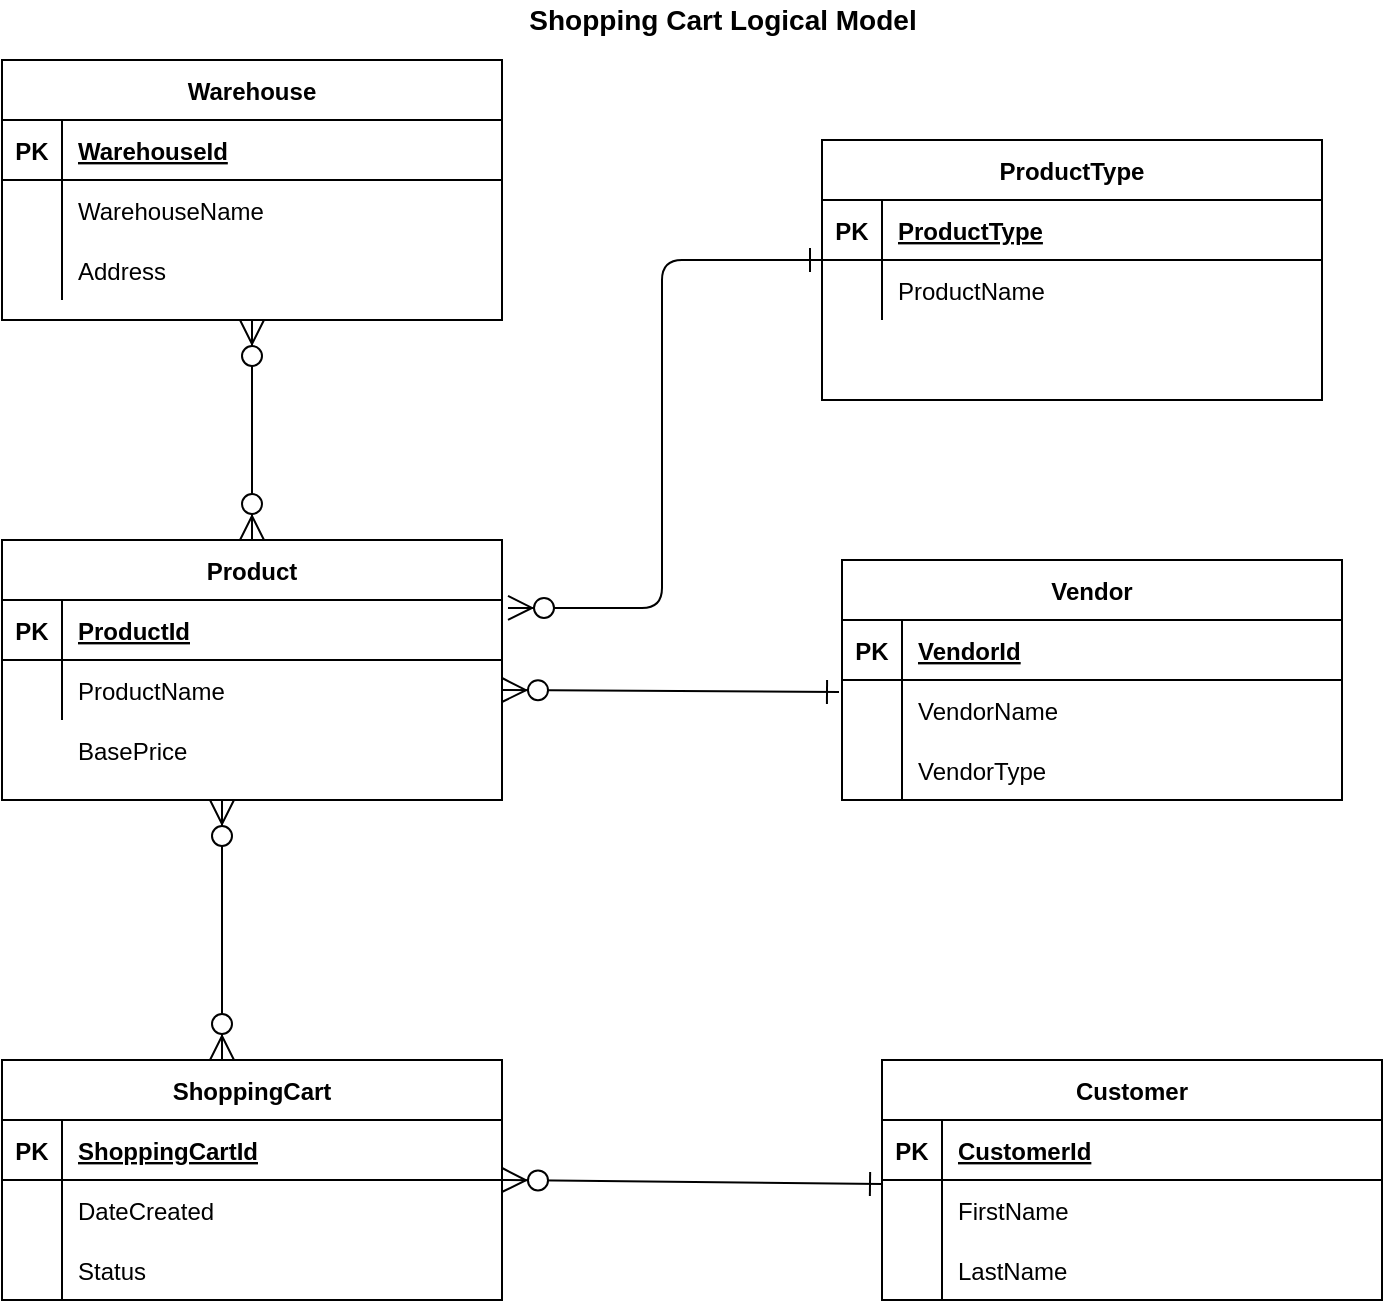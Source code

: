 <mxfile version="13.7.8" type="github"><diagram id="R2lEEEUBdFMjLlhIrx00" name="Page-1"><mxGraphModel dx="1248" dy="568" grid="1" gridSize="10" guides="1" tooltips="1" connect="1" arrows="1" fold="1" page="1" pageScale="1" pageWidth="850" pageHeight="1100" math="0" shadow="0" extFonts="Permanent Marker^https://fonts.googleapis.com/css?family=Permanent+Marker"><root><mxCell id="0"/><mxCell id="1" parent="0"/><mxCell id="C-vyLk0tnHw3VtMMgP7b-1" value="" style="endArrow=ERzeroToMany;startArrow=ERzeroToMany;endFill=1;startFill=1;endSize=10;startSize=10;exitX=0.5;exitY=0;exitDx=0;exitDy=0;" parent="1" source="C-vyLk0tnHw3VtMMgP7b-23" edge="1"><mxGeometry width="100" height="100" relative="1" as="geometry"><mxPoint x="340" y="720" as="sourcePoint"/><mxPoint x="185" y="180" as="targetPoint"/></mxGeometry></mxCell><mxCell id="DKMkopNl-65fICYcnyJk-2" value="BasePrice" style="shape=partialRectangle;overflow=hidden;connectable=0;fillColor=none;top=0;left=0;bottom=0;right=0;align=left;spacingLeft=6;" parent="1" vertex="1"><mxGeometry x="90" y="380" width="220" height="30" as="geometry"/></mxCell><mxCell id="C-vyLk0tnHw3VtMMgP7b-13" value="Warehouse" style="shape=table;startSize=30;container=1;collapsible=1;childLayout=tableLayout;fixedRows=1;rowLines=0;fontStyle=1;align=center;resizeLast=1;" parent="1" vertex="1"><mxGeometry x="60" y="50" width="250" height="130" as="geometry"/></mxCell><mxCell id="C-vyLk0tnHw3VtMMgP7b-14" value="" style="shape=partialRectangle;collapsible=0;dropTarget=0;pointerEvents=0;fillColor=none;points=[[0,0.5],[1,0.5]];portConstraint=eastwest;top=0;left=0;right=0;bottom=1;" parent="C-vyLk0tnHw3VtMMgP7b-13" vertex="1"><mxGeometry y="30" width="250" height="30" as="geometry"/></mxCell><mxCell id="C-vyLk0tnHw3VtMMgP7b-15" value="PK" style="shape=partialRectangle;overflow=hidden;connectable=0;fillColor=none;top=0;left=0;bottom=0;right=0;fontStyle=1;" parent="C-vyLk0tnHw3VtMMgP7b-14" vertex="1"><mxGeometry width="30" height="30" as="geometry"/></mxCell><mxCell id="C-vyLk0tnHw3VtMMgP7b-16" value="WarehouseId" style="shape=partialRectangle;overflow=hidden;connectable=0;fillColor=none;top=0;left=0;bottom=0;right=0;align=left;spacingLeft=6;fontStyle=5;" parent="C-vyLk0tnHw3VtMMgP7b-14" vertex="1"><mxGeometry x="30" width="220" height="30" as="geometry"/></mxCell><mxCell id="C-vyLk0tnHw3VtMMgP7b-17" value="" style="shape=partialRectangle;collapsible=0;dropTarget=0;pointerEvents=0;fillColor=none;points=[[0,0.5],[1,0.5]];portConstraint=eastwest;top=0;left=0;right=0;bottom=0;" parent="C-vyLk0tnHw3VtMMgP7b-13" vertex="1"><mxGeometry y="60" width="250" height="30" as="geometry"/></mxCell><mxCell id="C-vyLk0tnHw3VtMMgP7b-18" value="" style="shape=partialRectangle;overflow=hidden;connectable=0;fillColor=none;top=0;left=0;bottom=0;right=0;" parent="C-vyLk0tnHw3VtMMgP7b-17" vertex="1"><mxGeometry width="30" height="30" as="geometry"/></mxCell><mxCell id="C-vyLk0tnHw3VtMMgP7b-19" value="WarehouseName" style="shape=partialRectangle;overflow=hidden;connectable=0;fillColor=none;top=0;left=0;bottom=0;right=0;align=left;spacingLeft=6;" parent="C-vyLk0tnHw3VtMMgP7b-17" vertex="1"><mxGeometry x="30" width="220" height="30" as="geometry"/></mxCell><mxCell id="C-vyLk0tnHw3VtMMgP7b-20" value="" style="shape=partialRectangle;collapsible=0;dropTarget=0;pointerEvents=0;fillColor=none;points=[[0,0.5],[1,0.5]];portConstraint=eastwest;top=0;left=0;right=0;bottom=0;" parent="C-vyLk0tnHw3VtMMgP7b-13" vertex="1"><mxGeometry y="90" width="250" height="30" as="geometry"/></mxCell><mxCell id="C-vyLk0tnHw3VtMMgP7b-21" value="" style="shape=partialRectangle;overflow=hidden;connectable=0;fillColor=none;top=0;left=0;bottom=0;right=0;" parent="C-vyLk0tnHw3VtMMgP7b-20" vertex="1"><mxGeometry width="30" height="30" as="geometry"/></mxCell><mxCell id="C-vyLk0tnHw3VtMMgP7b-22" value="Address" style="shape=partialRectangle;overflow=hidden;connectable=0;fillColor=none;top=0;left=0;bottom=0;right=0;align=left;spacingLeft=6;" parent="C-vyLk0tnHw3VtMMgP7b-20" vertex="1"><mxGeometry x="30" width="220" height="30" as="geometry"/></mxCell><mxCell id="C-vyLk0tnHw3VtMMgP7b-23" value="Product" style="shape=table;startSize=30;container=1;collapsible=1;childLayout=tableLayout;fixedRows=1;rowLines=0;fontStyle=1;align=center;resizeLast=1;" parent="1" vertex="1"><mxGeometry x="60" y="290" width="250" height="130" as="geometry"/></mxCell><mxCell id="C-vyLk0tnHw3VtMMgP7b-24" value="" style="shape=partialRectangle;collapsible=0;dropTarget=0;pointerEvents=0;fillColor=none;points=[[0,0.5],[1,0.5]];portConstraint=eastwest;top=0;left=0;right=0;bottom=1;" parent="C-vyLk0tnHw3VtMMgP7b-23" vertex="1"><mxGeometry y="30" width="250" height="30" as="geometry"/></mxCell><mxCell id="C-vyLk0tnHw3VtMMgP7b-25" value="PK" style="shape=partialRectangle;overflow=hidden;connectable=0;fillColor=none;top=0;left=0;bottom=0;right=0;fontStyle=1;" parent="C-vyLk0tnHw3VtMMgP7b-24" vertex="1"><mxGeometry width="30" height="30" as="geometry"/></mxCell><mxCell id="C-vyLk0tnHw3VtMMgP7b-26" value="ProductId" style="shape=partialRectangle;overflow=hidden;connectable=0;fillColor=none;top=0;left=0;bottom=0;right=0;align=left;spacingLeft=6;fontStyle=5;" parent="C-vyLk0tnHw3VtMMgP7b-24" vertex="1"><mxGeometry x="30" width="220" height="30" as="geometry"/></mxCell><mxCell id="C-vyLk0tnHw3VtMMgP7b-27" value="" style="shape=partialRectangle;collapsible=0;dropTarget=0;pointerEvents=0;fillColor=none;points=[[0,0.5],[1,0.5]];portConstraint=eastwest;top=0;left=0;right=0;bottom=0;" parent="C-vyLk0tnHw3VtMMgP7b-23" vertex="1"><mxGeometry y="60" width="250" height="30" as="geometry"/></mxCell><mxCell id="C-vyLk0tnHw3VtMMgP7b-28" value="" style="shape=partialRectangle;overflow=hidden;connectable=0;fillColor=none;top=0;left=0;bottom=0;right=0;" parent="C-vyLk0tnHw3VtMMgP7b-27" vertex="1"><mxGeometry width="30" height="30" as="geometry"/></mxCell><mxCell id="C-vyLk0tnHw3VtMMgP7b-29" value="ProductName" style="shape=partialRectangle;overflow=hidden;connectable=0;fillColor=none;top=0;left=0;bottom=0;right=0;align=left;spacingLeft=6;" parent="C-vyLk0tnHw3VtMMgP7b-27" vertex="1"><mxGeometry x="30" width="220" height="30" as="geometry"/></mxCell><mxCell id="C-vyLk0tnHw3VtMMgP7b-2" value="Vendor" style="shape=table;startSize=30;container=1;collapsible=1;childLayout=tableLayout;fixedRows=1;rowLines=0;fontStyle=1;align=center;resizeLast=1;" parent="1" vertex="1"><mxGeometry x="480" y="300" width="250" height="120" as="geometry"/></mxCell><mxCell id="C-vyLk0tnHw3VtMMgP7b-3" value="" style="shape=partialRectangle;collapsible=0;dropTarget=0;pointerEvents=0;fillColor=none;points=[[0,0.5],[1,0.5]];portConstraint=eastwest;top=0;left=0;right=0;bottom=1;" parent="C-vyLk0tnHw3VtMMgP7b-2" vertex="1"><mxGeometry y="30" width="250" height="30" as="geometry"/></mxCell><mxCell id="C-vyLk0tnHw3VtMMgP7b-4" value="PK" style="shape=partialRectangle;overflow=hidden;connectable=0;fillColor=none;top=0;left=0;bottom=0;right=0;fontStyle=1;" parent="C-vyLk0tnHw3VtMMgP7b-3" vertex="1"><mxGeometry width="30" height="30" as="geometry"/></mxCell><mxCell id="C-vyLk0tnHw3VtMMgP7b-5" value="VendorId" style="shape=partialRectangle;overflow=hidden;connectable=0;fillColor=none;top=0;left=0;bottom=0;right=0;align=left;spacingLeft=6;fontStyle=5;" parent="C-vyLk0tnHw3VtMMgP7b-3" vertex="1"><mxGeometry x="30" width="220" height="30" as="geometry"/></mxCell><mxCell id="C-vyLk0tnHw3VtMMgP7b-6" value="" style="shape=partialRectangle;collapsible=0;dropTarget=0;pointerEvents=0;fillColor=none;points=[[0,0.5],[1,0.5]];portConstraint=eastwest;top=0;left=0;right=0;bottom=0;" parent="C-vyLk0tnHw3VtMMgP7b-2" vertex="1"><mxGeometry y="60" width="250" height="30" as="geometry"/></mxCell><mxCell id="C-vyLk0tnHw3VtMMgP7b-7" value="" style="shape=partialRectangle;overflow=hidden;connectable=0;fillColor=none;top=0;left=0;bottom=0;right=0;" parent="C-vyLk0tnHw3VtMMgP7b-6" vertex="1"><mxGeometry width="30" height="30" as="geometry"/></mxCell><mxCell id="C-vyLk0tnHw3VtMMgP7b-8" value="VendorName" style="shape=partialRectangle;overflow=hidden;connectable=0;fillColor=none;top=0;left=0;bottom=0;right=0;align=left;spacingLeft=6;" parent="C-vyLk0tnHw3VtMMgP7b-6" vertex="1"><mxGeometry x="30" width="220" height="30" as="geometry"/></mxCell><mxCell id="C-vyLk0tnHw3VtMMgP7b-9" value="" style="shape=partialRectangle;collapsible=0;dropTarget=0;pointerEvents=0;fillColor=none;points=[[0,0.5],[1,0.5]];portConstraint=eastwest;top=0;left=0;right=0;bottom=0;" parent="C-vyLk0tnHw3VtMMgP7b-2" vertex="1"><mxGeometry y="90" width="250" height="30" as="geometry"/></mxCell><mxCell id="C-vyLk0tnHw3VtMMgP7b-10" value="" style="shape=partialRectangle;overflow=hidden;connectable=0;fillColor=none;top=0;left=0;bottom=0;right=0;" parent="C-vyLk0tnHw3VtMMgP7b-9" vertex="1"><mxGeometry width="30" height="30" as="geometry"/></mxCell><mxCell id="C-vyLk0tnHw3VtMMgP7b-11" value="VendorType" style="shape=partialRectangle;overflow=hidden;connectable=0;fillColor=none;top=0;left=0;bottom=0;right=0;align=left;spacingLeft=6;" parent="C-vyLk0tnHw3VtMMgP7b-9" vertex="1"><mxGeometry x="30" width="220" height="30" as="geometry"/></mxCell><mxCell id="DKMkopNl-65fICYcnyJk-3" value="" style="endArrow=ERzeroToMany;html=1;entryX=1;entryY=0.5;entryDx=0;entryDy=0;exitX=-0.006;exitY=1.2;exitDx=0;exitDy=0;exitPerimeter=0;endSize=10;startSize=10;endFill=1;startArrow=ERone;startFill=0;" parent="1" source="C-vyLk0tnHw3VtMMgP7b-3" target="C-vyLk0tnHw3VtMMgP7b-27" edge="1"><mxGeometry width="50" height="50" relative="1" as="geometry"><mxPoint x="400" y="320" as="sourcePoint"/><mxPoint x="450" y="270" as="targetPoint"/></mxGeometry></mxCell><mxCell id="DKMkopNl-65fICYcnyJk-4" value="ProductType" style="shape=table;startSize=30;container=1;collapsible=1;childLayout=tableLayout;fixedRows=1;rowLines=0;fontStyle=1;align=center;resizeLast=1;" parent="1" vertex="1"><mxGeometry x="470" y="90" width="250" height="130" as="geometry"/></mxCell><mxCell id="DKMkopNl-65fICYcnyJk-5" value="" style="shape=partialRectangle;collapsible=0;dropTarget=0;pointerEvents=0;fillColor=none;points=[[0,0.5],[1,0.5]];portConstraint=eastwest;top=0;left=0;right=0;bottom=1;" parent="DKMkopNl-65fICYcnyJk-4" vertex="1"><mxGeometry y="30" width="250" height="30" as="geometry"/></mxCell><mxCell id="DKMkopNl-65fICYcnyJk-6" value="PK" style="shape=partialRectangle;overflow=hidden;connectable=0;fillColor=none;top=0;left=0;bottom=0;right=0;fontStyle=1;" parent="DKMkopNl-65fICYcnyJk-5" vertex="1"><mxGeometry width="30" height="30" as="geometry"/></mxCell><mxCell id="DKMkopNl-65fICYcnyJk-7" value="ProductType" style="shape=partialRectangle;overflow=hidden;connectable=0;fillColor=none;top=0;left=0;bottom=0;right=0;align=left;spacingLeft=6;fontStyle=5;" parent="DKMkopNl-65fICYcnyJk-5" vertex="1"><mxGeometry x="30" width="220" height="30" as="geometry"/></mxCell><mxCell id="DKMkopNl-65fICYcnyJk-8" value="" style="shape=partialRectangle;collapsible=0;dropTarget=0;pointerEvents=0;fillColor=none;points=[[0,0.5],[1,0.5]];portConstraint=eastwest;top=0;left=0;right=0;bottom=0;" parent="DKMkopNl-65fICYcnyJk-4" vertex="1"><mxGeometry y="60" width="250" height="30" as="geometry"/></mxCell><mxCell id="DKMkopNl-65fICYcnyJk-9" value="" style="shape=partialRectangle;overflow=hidden;connectable=0;fillColor=none;top=0;left=0;bottom=0;right=0;" parent="DKMkopNl-65fICYcnyJk-8" vertex="1"><mxGeometry width="30" height="30" as="geometry"/></mxCell><mxCell id="DKMkopNl-65fICYcnyJk-10" value="ProductName" style="shape=partialRectangle;overflow=hidden;connectable=0;fillColor=none;top=0;left=0;bottom=0;right=0;align=left;spacingLeft=6;" parent="DKMkopNl-65fICYcnyJk-8" vertex="1"><mxGeometry x="30" width="220" height="30" as="geometry"/></mxCell><mxCell id="DKMkopNl-65fICYcnyJk-11" value="" style="endArrow=ERone;html=1;exitX=1.012;exitY=0.133;exitDx=0;exitDy=0;exitPerimeter=0;endSize=10;startSize=10;endFill=0;startArrow=ERzeroToMany;startFill=1;" parent="1" source="C-vyLk0tnHw3VtMMgP7b-24" edge="1"><mxGeometry width="50" height="50" relative="1" as="geometry"><mxPoint x="420" y="200" as="sourcePoint"/><mxPoint x="470" y="150" as="targetPoint"/><Array as="points"><mxPoint x="390" y="324"/><mxPoint x="390" y="150"/></Array></mxGeometry></mxCell><mxCell id="DKMkopNl-65fICYcnyJk-23" value="Customer" style="shape=table;startSize=30;container=1;collapsible=1;childLayout=tableLayout;fixedRows=1;rowLines=0;fontStyle=1;align=center;resizeLast=1;" parent="1" vertex="1"><mxGeometry x="500" y="550" width="250" height="120" as="geometry"/></mxCell><mxCell id="DKMkopNl-65fICYcnyJk-24" value="" style="shape=partialRectangle;collapsible=0;dropTarget=0;pointerEvents=0;fillColor=none;points=[[0,0.5],[1,0.5]];portConstraint=eastwest;top=0;left=0;right=0;bottom=1;" parent="DKMkopNl-65fICYcnyJk-23" vertex="1"><mxGeometry y="30" width="250" height="30" as="geometry"/></mxCell><mxCell id="DKMkopNl-65fICYcnyJk-25" value="PK" style="shape=partialRectangle;overflow=hidden;connectable=0;fillColor=none;top=0;left=0;bottom=0;right=0;fontStyle=1;" parent="DKMkopNl-65fICYcnyJk-24" vertex="1"><mxGeometry width="30" height="30" as="geometry"/></mxCell><mxCell id="DKMkopNl-65fICYcnyJk-26" value="CustomerId" style="shape=partialRectangle;overflow=hidden;connectable=0;fillColor=none;top=0;left=0;bottom=0;right=0;align=left;spacingLeft=6;fontStyle=5;" parent="DKMkopNl-65fICYcnyJk-24" vertex="1"><mxGeometry x="30" width="220" height="30" as="geometry"/></mxCell><mxCell id="DKMkopNl-65fICYcnyJk-27" value="" style="shape=partialRectangle;collapsible=0;dropTarget=0;pointerEvents=0;fillColor=none;points=[[0,0.5],[1,0.5]];portConstraint=eastwest;top=0;left=0;right=0;bottom=0;" parent="DKMkopNl-65fICYcnyJk-23" vertex="1"><mxGeometry y="60" width="250" height="30" as="geometry"/></mxCell><mxCell id="DKMkopNl-65fICYcnyJk-28" value="" style="shape=partialRectangle;overflow=hidden;connectable=0;fillColor=none;top=0;left=0;bottom=0;right=0;" parent="DKMkopNl-65fICYcnyJk-27" vertex="1"><mxGeometry width="30" height="30" as="geometry"/></mxCell><mxCell id="DKMkopNl-65fICYcnyJk-29" value="FirstName" style="shape=partialRectangle;overflow=hidden;connectable=0;fillColor=none;top=0;left=0;bottom=0;right=0;align=left;spacingLeft=6;" parent="DKMkopNl-65fICYcnyJk-27" vertex="1"><mxGeometry x="30" width="220" height="30" as="geometry"/></mxCell><mxCell id="DKMkopNl-65fICYcnyJk-30" value="" style="shape=partialRectangle;collapsible=0;dropTarget=0;pointerEvents=0;fillColor=none;points=[[0,0.5],[1,0.5]];portConstraint=eastwest;top=0;left=0;right=0;bottom=0;" parent="DKMkopNl-65fICYcnyJk-23" vertex="1"><mxGeometry y="90" width="250" height="30" as="geometry"/></mxCell><mxCell id="DKMkopNl-65fICYcnyJk-31" value="" style="shape=partialRectangle;overflow=hidden;connectable=0;fillColor=none;top=0;left=0;bottom=0;right=0;" parent="DKMkopNl-65fICYcnyJk-30" vertex="1"><mxGeometry width="30" height="30" as="geometry"/></mxCell><mxCell id="DKMkopNl-65fICYcnyJk-32" value="LastName" style="shape=partialRectangle;overflow=hidden;connectable=0;fillColor=none;top=0;left=0;bottom=0;right=0;align=left;spacingLeft=6;" parent="DKMkopNl-65fICYcnyJk-30" vertex="1"><mxGeometry x="30" width="220" height="30" as="geometry"/></mxCell><mxCell id="DKMkopNl-65fICYcnyJk-12" value="ShoppingCart" style="shape=table;startSize=30;container=1;collapsible=1;childLayout=tableLayout;fixedRows=1;rowLines=0;fontStyle=1;align=center;resizeLast=1;" parent="1" vertex="1"><mxGeometry x="60" y="550" width="250" height="120" as="geometry"/></mxCell><mxCell id="DKMkopNl-65fICYcnyJk-13" value="" style="shape=partialRectangle;collapsible=0;dropTarget=0;pointerEvents=0;fillColor=none;points=[[0,0.5],[1,0.5]];portConstraint=eastwest;top=0;left=0;right=0;bottom=1;" parent="DKMkopNl-65fICYcnyJk-12" vertex="1"><mxGeometry y="30" width="250" height="30" as="geometry"/></mxCell><mxCell id="DKMkopNl-65fICYcnyJk-14" value="PK" style="shape=partialRectangle;overflow=hidden;connectable=0;fillColor=none;top=0;left=0;bottom=0;right=0;fontStyle=1;" parent="DKMkopNl-65fICYcnyJk-13" vertex="1"><mxGeometry width="30" height="30" as="geometry"/></mxCell><mxCell id="DKMkopNl-65fICYcnyJk-15" value="ShoppingCartId" style="shape=partialRectangle;overflow=hidden;connectable=0;fillColor=none;top=0;left=0;bottom=0;right=0;align=left;spacingLeft=6;fontStyle=5;" parent="DKMkopNl-65fICYcnyJk-13" vertex="1"><mxGeometry x="30" width="220" height="30" as="geometry"/></mxCell><mxCell id="DKMkopNl-65fICYcnyJk-16" value="" style="shape=partialRectangle;collapsible=0;dropTarget=0;pointerEvents=0;fillColor=none;points=[[0,0.5],[1,0.5]];portConstraint=eastwest;top=0;left=0;right=0;bottom=0;" parent="DKMkopNl-65fICYcnyJk-12" vertex="1"><mxGeometry y="60" width="250" height="30" as="geometry"/></mxCell><mxCell id="DKMkopNl-65fICYcnyJk-17" value="" style="shape=partialRectangle;overflow=hidden;connectable=0;fillColor=none;top=0;left=0;bottom=0;right=0;" parent="DKMkopNl-65fICYcnyJk-16" vertex="1"><mxGeometry width="30" height="30" as="geometry"/></mxCell><mxCell id="DKMkopNl-65fICYcnyJk-18" value="DateCreated" style="shape=partialRectangle;overflow=hidden;connectable=0;fillColor=none;top=0;left=0;bottom=0;right=0;align=left;spacingLeft=6;" parent="DKMkopNl-65fICYcnyJk-16" vertex="1"><mxGeometry x="30" width="220" height="30" as="geometry"/></mxCell><mxCell id="DKMkopNl-65fICYcnyJk-19" value="" style="shape=partialRectangle;collapsible=0;dropTarget=0;pointerEvents=0;fillColor=none;points=[[0,0.5],[1,0.5]];portConstraint=eastwest;top=0;left=0;right=0;bottom=0;" parent="DKMkopNl-65fICYcnyJk-12" vertex="1"><mxGeometry y="90" width="250" height="30" as="geometry"/></mxCell><mxCell id="DKMkopNl-65fICYcnyJk-20" value="" style="shape=partialRectangle;overflow=hidden;connectable=0;fillColor=none;top=0;left=0;bottom=0;right=0;" parent="DKMkopNl-65fICYcnyJk-19" vertex="1"><mxGeometry width="30" height="30" as="geometry"/></mxCell><mxCell id="DKMkopNl-65fICYcnyJk-21" value="Status" style="shape=partialRectangle;overflow=hidden;connectable=0;fillColor=none;top=0;left=0;bottom=0;right=0;align=left;spacingLeft=6;" parent="DKMkopNl-65fICYcnyJk-19" vertex="1"><mxGeometry x="30" width="220" height="30" as="geometry"/></mxCell><mxCell id="DKMkopNl-65fICYcnyJk-33" value="" style="endArrow=ERzeroToMany;html=1;endSize=10;startSize=10;startArrow=ERzeroToMany;startFill=1;endFill=1;" parent="1" edge="1"><mxGeometry width="50" height="50" relative="1" as="geometry"><mxPoint x="170" y="550" as="sourcePoint"/><mxPoint x="170" y="420" as="targetPoint"/></mxGeometry></mxCell><mxCell id="DKMkopNl-65fICYcnyJk-34" value="" style="endArrow=ERone;html=1;entryX=0;entryY=0.067;entryDx=0;entryDy=0;entryPerimeter=0;endSize=10;startSize=10;endFill=0;startArrow=ERzeroToMany;startFill=1;" parent="1" target="DKMkopNl-65fICYcnyJk-27" edge="1"><mxGeometry width="50" height="50" relative="1" as="geometry"><mxPoint x="310" y="610" as="sourcePoint"/><mxPoint x="360" y="560" as="targetPoint"/></mxGeometry></mxCell><mxCell id="hlVl1avZKX5YZHZh8aVL-1" value="Shopping Cart Logical Model" style="text;html=1;resizable=0;autosize=1;align=center;verticalAlign=middle;points=[];fillColor=none;strokeColor=none;rounded=0;fontStyle=1;fontSize=14;" parent="1" vertex="1"><mxGeometry x="315" y="20" width="210" height="20" as="geometry"/></mxCell></root></mxGraphModel></diagram></mxfile>